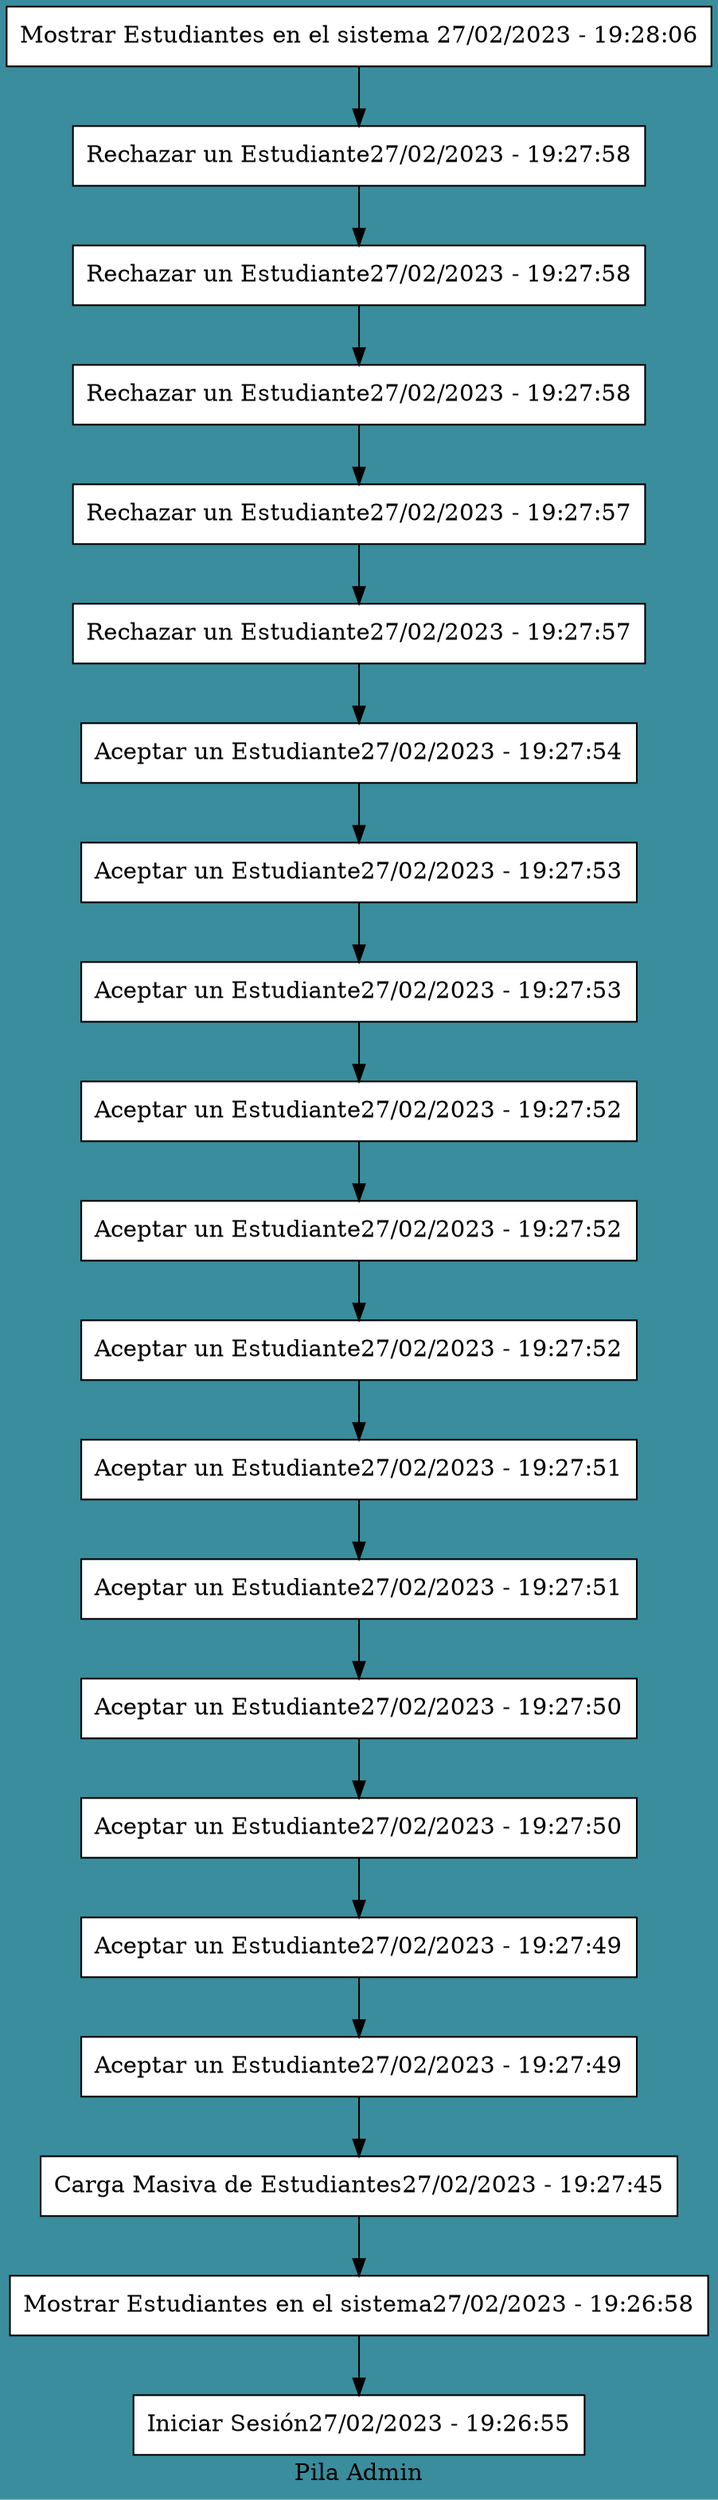 digraph l{
 node[shape=box fillcolor="#FFFFFF" style=filled]
 label ="Pila Admin" 
 bgcolor= "#398D9C" 
B0[label="Mostrar Estudiantes en el sistema 27/02/2023 - 19:28:06", group=1];
B1[label="Rechazar un Estudiante27/02/2023 - 19:27:58", group=1];
B2[label="Rechazar un Estudiante27/02/2023 - 19:27:58", group=1];
B3[label="Rechazar un Estudiante27/02/2023 - 19:27:58", group=1];
B4[label="Rechazar un Estudiante27/02/2023 - 19:27:57", group=1];
B5[label="Rechazar un Estudiante27/02/2023 - 19:27:57", group=1];
B6[label="Aceptar un Estudiante27/02/2023 - 19:27:54", group=1];
B7[label="Aceptar un Estudiante27/02/2023 - 19:27:53", group=1];
B8[label="Aceptar un Estudiante27/02/2023 - 19:27:53", group=1];
B9[label="Aceptar un Estudiante27/02/2023 - 19:27:52", group=1];
B10[label="Aceptar un Estudiante27/02/2023 - 19:27:52", group=1];
B11[label="Aceptar un Estudiante27/02/2023 - 19:27:52", group=1];
B12[label="Aceptar un Estudiante27/02/2023 - 19:27:51", group=1];
B13[label="Aceptar un Estudiante27/02/2023 - 19:27:51", group=1];
B14[label="Aceptar un Estudiante27/02/2023 - 19:27:50", group=1];
B15[label="Aceptar un Estudiante27/02/2023 - 19:27:50", group=1];
B16[label="Aceptar un Estudiante27/02/2023 - 19:27:49", group=1];
B17[label="Aceptar un Estudiante27/02/2023 - 19:27:49", group=1];
B18[label="Carga Masiva de Estudiantes27/02/2023 - 19:27:45", group=1];
B19[label="Mostrar Estudiantes en el sistema27/02/2023 - 19:26:58", group=1];
B20[label="Iniciar Sesión27/02/2023 - 19:26:55", group=1];

B0-> B1
B1-> B2
B2-> B3
B3-> B4
B4-> B5
B5-> B6
B6-> B7
B7-> B8
B8-> B9
B9-> B10
B10-> B11
B11-> B12
B12-> B13
B13-> B14
B14-> B15
B15-> B16
B16-> B17
B17-> B18
B18-> B19
B19-> B20
}